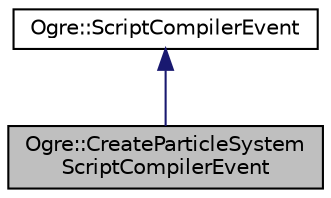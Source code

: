 digraph "Ogre::CreateParticleSystemScriptCompilerEvent"
{
  bgcolor="transparent";
  edge [fontname="Helvetica",fontsize="10",labelfontname="Helvetica",labelfontsize="10"];
  node [fontname="Helvetica",fontsize="10",shape=record];
  Node0 [label="Ogre::CreateParticleSystem\lScriptCompilerEvent",height=0.2,width=0.4,color="black", fillcolor="grey75", style="filled", fontcolor="black"];
  Node1 -> Node0 [dir="back",color="midnightblue",fontsize="10",style="solid",fontname="Helvetica"];
  Node1 [label="Ogre::ScriptCompilerEvent",height=0.2,width=0.4,color="black",URL="$class_ogre_1_1_script_compiler_event.html",tooltip="This struct is a base class for events which can be thrown by the compilers and caught by subscribers..."];
}
